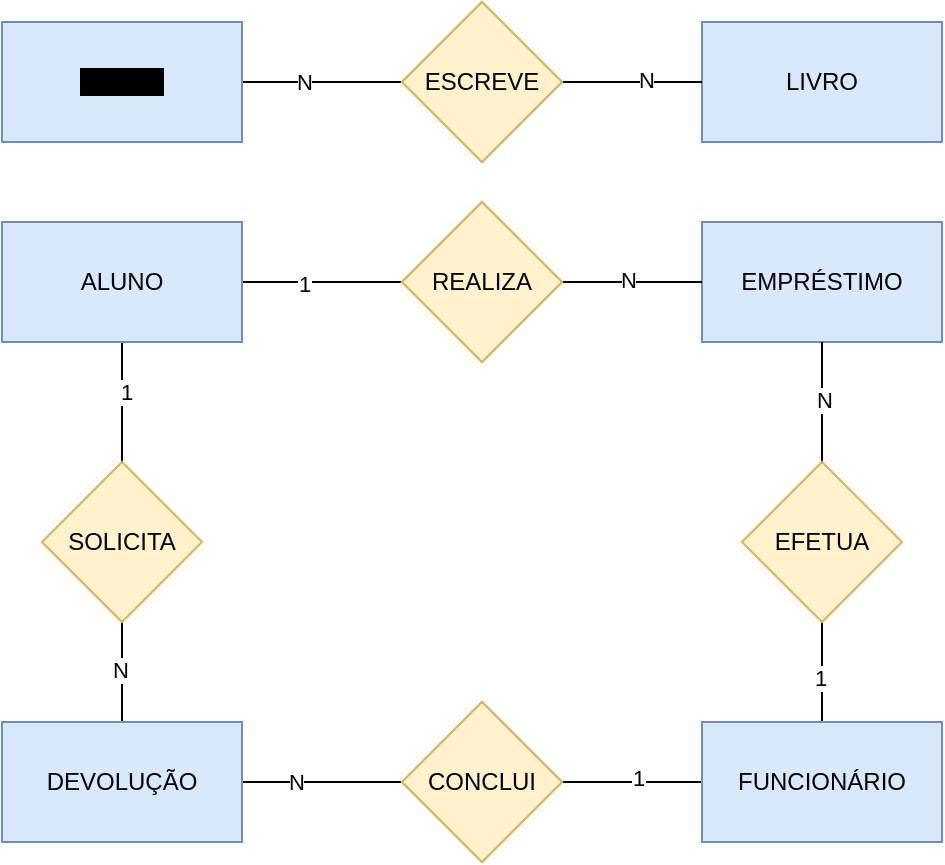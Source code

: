 <mxfile>
    <diagram name="Página-1" id="XFu26MOCRIbofugtZvZ-">
        <mxGraphModel dx="810" dy="614" grid="1" gridSize="10" guides="1" tooltips="1" connect="1" arrows="1" fold="1" page="1" pageScale="1" pageWidth="827" pageHeight="1169" math="0" shadow="0">
            <root>
                <mxCell id="0"/>
                <mxCell id="1" parent="0"/>
                <mxCell id="azss607aFff3kSMOutLu-8" style="edgeStyle=orthogonalEdgeStyle;rounded=0;orthogonalLoop=1;jettySize=auto;html=1;entryX=0;entryY=0.5;entryDx=0;entryDy=0;endArrow=none;endFill=0;" parent="1" source="azss607aFff3kSMOutLu-1" target="azss607aFff3kSMOutLu-7" edge="1">
                    <mxGeometry relative="1" as="geometry"/>
                </mxCell>
                <mxCell id="azss607aFff3kSMOutLu-23" value="N" style="edgeLabel;html=1;align=center;verticalAlign=middle;resizable=0;points=[];" parent="azss607aFff3kSMOutLu-8" vertex="1" connectable="0">
                    <mxGeometry x="-0.243" relative="1" as="geometry">
                        <mxPoint as="offset"/>
                    </mxGeometry>
                </mxCell>
                <mxCell id="azss607aFff3kSMOutLu-1" value="&lt;span style=&quot;background-color: rgb(0, 0, 0);&quot;&gt;AUTOR&lt;/span&gt;" style="rounded=0;whiteSpace=wrap;html=1;fillColor=#dae8fc;strokeColor=#6c8ebf;" parent="1" vertex="1">
                    <mxGeometry x="120" y="100" width="120" height="60" as="geometry"/>
                </mxCell>
                <mxCell id="azss607aFff3kSMOutLu-2" value="&lt;font color=&quot;#000000&quot;&gt;LIVRO&lt;/font&gt;" style="rounded=0;whiteSpace=wrap;html=1;fillColor=#dae8fc;strokeColor=#6c8ebf;" parent="1" vertex="1">
                    <mxGeometry x="470" y="100" width="120" height="60" as="geometry"/>
                </mxCell>
                <mxCell id="azss607aFff3kSMOutLu-11" style="edgeStyle=orthogonalEdgeStyle;rounded=0;orthogonalLoop=1;jettySize=auto;html=1;entryX=0;entryY=0.5;entryDx=0;entryDy=0;endArrow=none;endFill=0;" parent="1" source="azss607aFff3kSMOutLu-3" target="azss607aFff3kSMOutLu-10" edge="1">
                    <mxGeometry relative="1" as="geometry"/>
                </mxCell>
                <mxCell id="azss607aFff3kSMOutLu-24" value="1" style="edgeLabel;html=1;align=center;verticalAlign=middle;resizable=0;points=[];" parent="azss607aFff3kSMOutLu-11" vertex="1" connectable="0">
                    <mxGeometry x="-0.243" y="-1" relative="1" as="geometry">
                        <mxPoint as="offset"/>
                    </mxGeometry>
                </mxCell>
                <mxCell id="azss607aFff3kSMOutLu-20" style="edgeStyle=orthogonalEdgeStyle;rounded=0;orthogonalLoop=1;jettySize=auto;html=1;entryX=0.5;entryY=0;entryDx=0;entryDy=0;endArrow=none;endFill=0;" parent="1" source="azss607aFff3kSMOutLu-3" target="azss607aFff3kSMOutLu-19" edge="1">
                    <mxGeometry relative="1" as="geometry"/>
                </mxCell>
                <mxCell id="azss607aFff3kSMOutLu-30" value="1" style="edgeLabel;html=1;align=center;verticalAlign=middle;resizable=0;points=[];" parent="azss607aFff3kSMOutLu-20" vertex="1" connectable="0">
                    <mxGeometry x="-0.176" y="2" relative="1" as="geometry">
                        <mxPoint as="offset"/>
                    </mxGeometry>
                </mxCell>
                <mxCell id="azss607aFff3kSMOutLu-3" value="&lt;font color=&quot;#000000&quot;&gt;ALUNO&lt;/font&gt;" style="rounded=0;whiteSpace=wrap;html=1;fillColor=#dae8fc;strokeColor=#6c8ebf;" parent="1" vertex="1">
                    <mxGeometry x="120" y="200" width="120" height="60" as="geometry"/>
                </mxCell>
                <mxCell id="azss607aFff3kSMOutLu-14" style="edgeStyle=orthogonalEdgeStyle;rounded=0;orthogonalLoop=1;jettySize=auto;html=1;entryX=0.5;entryY=1;entryDx=0;entryDy=0;endArrow=none;endFill=0;" parent="1" source="azss607aFff3kSMOutLu-4" target="azss607aFff3kSMOutLu-13" edge="1">
                    <mxGeometry relative="1" as="geometry"/>
                </mxCell>
                <mxCell id="azss607aFff3kSMOutLu-26" value="1" style="edgeLabel;html=1;align=center;verticalAlign=middle;resizable=0;points=[];" parent="azss607aFff3kSMOutLu-14" vertex="1" connectable="0">
                    <mxGeometry x="-0.126" y="1" relative="1" as="geometry">
                        <mxPoint as="offset"/>
                    </mxGeometry>
                </mxCell>
                <mxCell id="azss607aFff3kSMOutLu-17" style="edgeStyle=orthogonalEdgeStyle;rounded=0;orthogonalLoop=1;jettySize=auto;html=1;entryX=1;entryY=0.5;entryDx=0;entryDy=0;endArrow=none;endFill=0;" parent="1" source="azss607aFff3kSMOutLu-4" target="azss607aFff3kSMOutLu-16" edge="1">
                    <mxGeometry relative="1" as="geometry">
                        <Array as="points">
                            <mxPoint x="430" y="480"/>
                            <mxPoint x="430" y="480"/>
                        </Array>
                    </mxGeometry>
                </mxCell>
                <mxCell id="azss607aFff3kSMOutLu-28" value="1" style="edgeLabel;html=1;align=center;verticalAlign=middle;resizable=0;points=[];" parent="azss607aFff3kSMOutLu-17" vertex="1" connectable="0">
                    <mxGeometry x="-0.078" y="-2" relative="1" as="geometry">
                        <mxPoint as="offset"/>
                    </mxGeometry>
                </mxCell>
                <mxCell id="azss607aFff3kSMOutLu-4" value="&lt;font color=&quot;#000000&quot;&gt;FUNCIONÁRIO&lt;/font&gt;" style="rounded=0;whiteSpace=wrap;html=1;fillColor=#dae8fc;strokeColor=#6c8ebf;" parent="1" vertex="1">
                    <mxGeometry x="470" y="450" width="120" height="60" as="geometry"/>
                </mxCell>
                <mxCell id="azss607aFff3kSMOutLu-5" value="&lt;font color=&quot;#000000&quot;&gt;EMPRÉSTIMO&lt;/font&gt;" style="rounded=0;whiteSpace=wrap;html=1;fillColor=#dae8fc;strokeColor=#6c8ebf;" parent="1" vertex="1">
                    <mxGeometry x="470" y="200" width="120" height="60" as="geometry"/>
                </mxCell>
                <mxCell id="azss607aFff3kSMOutLu-6" value="DEVOLUÇÃO" style="rounded=0;whiteSpace=wrap;html=1;fillColor=#dae8fc;strokeColor=#6c8ebf;" parent="1" vertex="1">
                    <mxGeometry x="120" y="450" width="120" height="60" as="geometry"/>
                </mxCell>
                <mxCell id="azss607aFff3kSMOutLu-9" style="edgeStyle=orthogonalEdgeStyle;rounded=0;orthogonalLoop=1;jettySize=auto;html=1;endArrow=none;endFill=0;" parent="1" source="azss607aFff3kSMOutLu-7" target="azss607aFff3kSMOutLu-2" edge="1">
                    <mxGeometry relative="1" as="geometry"/>
                </mxCell>
                <mxCell id="azss607aFff3kSMOutLu-22" value="N" style="edgeLabel;html=1;align=center;verticalAlign=middle;resizable=0;points=[];" parent="azss607aFff3kSMOutLu-9" vertex="1" connectable="0">
                    <mxGeometry x="0.192" y="1" relative="1" as="geometry">
                        <mxPoint as="offset"/>
                    </mxGeometry>
                </mxCell>
                <mxCell id="azss607aFff3kSMOutLu-7" value="ESCREVE" style="rhombus;whiteSpace=wrap;html=1;fillColor=#fff2cc;strokeColor=#d6b656;" parent="1" vertex="1">
                    <mxGeometry x="320" y="90" width="80" height="80" as="geometry"/>
                </mxCell>
                <mxCell id="azss607aFff3kSMOutLu-12" style="edgeStyle=orthogonalEdgeStyle;rounded=0;orthogonalLoop=1;jettySize=auto;html=1;entryX=0;entryY=0.5;entryDx=0;entryDy=0;endArrow=none;endFill=0;" parent="1" source="azss607aFff3kSMOutLu-10" target="azss607aFff3kSMOutLu-5" edge="1">
                    <mxGeometry relative="1" as="geometry"/>
                </mxCell>
                <mxCell id="azss607aFff3kSMOutLu-25" value="N" style="edgeLabel;html=1;align=center;verticalAlign=middle;resizable=0;points=[];" parent="azss607aFff3kSMOutLu-12" vertex="1" connectable="0">
                    <mxGeometry x="-0.069" y="1" relative="1" as="geometry">
                        <mxPoint as="offset"/>
                    </mxGeometry>
                </mxCell>
                <mxCell id="azss607aFff3kSMOutLu-10" value="REALIZA" style="rhombus;whiteSpace=wrap;html=1;fillColor=#fff2cc;strokeColor=#d6b656;" parent="1" vertex="1">
                    <mxGeometry x="320" y="190" width="80" height="80" as="geometry"/>
                </mxCell>
                <mxCell id="azss607aFff3kSMOutLu-15" style="edgeStyle=orthogonalEdgeStyle;rounded=0;orthogonalLoop=1;jettySize=auto;html=1;entryX=0.5;entryY=1;entryDx=0;entryDy=0;endArrow=none;endFill=0;" parent="1" source="azss607aFff3kSMOutLu-13" target="azss607aFff3kSMOutLu-5" edge="1">
                    <mxGeometry relative="1" as="geometry"/>
                </mxCell>
                <mxCell id="azss607aFff3kSMOutLu-27" value="N" style="edgeLabel;html=1;align=center;verticalAlign=middle;resizable=0;points=[];" parent="azss607aFff3kSMOutLu-15" vertex="1" connectable="0">
                    <mxGeometry x="0.043" y="-1" relative="1" as="geometry">
                        <mxPoint as="offset"/>
                    </mxGeometry>
                </mxCell>
                <mxCell id="azss607aFff3kSMOutLu-13" value="&lt;font color=&quot;#000000&quot;&gt;EFETUA&lt;/font&gt;" style="rhombus;whiteSpace=wrap;html=1;fillColor=#fff2cc;strokeColor=#d6b656;" parent="1" vertex="1">
                    <mxGeometry x="490" y="320" width="80" height="80" as="geometry"/>
                </mxCell>
                <mxCell id="azss607aFff3kSMOutLu-18" style="edgeStyle=orthogonalEdgeStyle;rounded=0;orthogonalLoop=1;jettySize=auto;html=1;entryX=1;entryY=0.5;entryDx=0;entryDy=0;endArrow=none;endFill=0;" parent="1" source="azss607aFff3kSMOutLu-16" target="azss607aFff3kSMOutLu-6" edge="1">
                    <mxGeometry relative="1" as="geometry"/>
                </mxCell>
                <mxCell id="azss607aFff3kSMOutLu-29" value="N" style="edgeLabel;html=1;align=center;verticalAlign=middle;resizable=0;points=[];" parent="azss607aFff3kSMOutLu-18" vertex="1" connectable="0">
                    <mxGeometry x="0.329" relative="1" as="geometry">
                        <mxPoint as="offset"/>
                    </mxGeometry>
                </mxCell>
                <mxCell id="azss607aFff3kSMOutLu-16" value="CONCLUI" style="rhombus;whiteSpace=wrap;html=1;fillColor=#fff2cc;strokeColor=#d6b656;" parent="1" vertex="1">
                    <mxGeometry x="320" y="440" width="80" height="80" as="geometry"/>
                </mxCell>
                <mxCell id="azss607aFff3kSMOutLu-21" style="edgeStyle=orthogonalEdgeStyle;rounded=0;orthogonalLoop=1;jettySize=auto;html=1;entryX=0.5;entryY=0;entryDx=0;entryDy=0;endArrow=none;endFill=0;" parent="1" source="azss607aFff3kSMOutLu-19" target="azss607aFff3kSMOutLu-6" edge="1">
                    <mxGeometry relative="1" as="geometry"/>
                </mxCell>
                <mxCell id="azss607aFff3kSMOutLu-31" value="N" style="edgeLabel;html=1;align=center;verticalAlign=middle;resizable=0;points=[];" parent="azss607aFff3kSMOutLu-21" vertex="1" connectable="0">
                    <mxGeometry x="-0.057" y="-1" relative="1" as="geometry">
                        <mxPoint as="offset"/>
                    </mxGeometry>
                </mxCell>
                <mxCell id="azss607aFff3kSMOutLu-19" value="&lt;font color=&quot;#000000&quot;&gt;SOLICITA&lt;/font&gt;" style="rhombus;whiteSpace=wrap;html=1;fillColor=#fff2cc;strokeColor=#d6b656;" parent="1" vertex="1">
                    <mxGeometry x="140" y="320" width="80" height="80" as="geometry"/>
                </mxCell>
                <mxCell id="2" value="&lt;font color=&quot;#000000&quot;&gt;REALIZA&lt;/font&gt;" style="rhombus;whiteSpace=wrap;html=1;fillColor=#fff2cc;strokeColor=#d6b656;" vertex="1" parent="1">
                    <mxGeometry x="320" y="190" width="80" height="80" as="geometry"/>
                </mxCell>
                <mxCell id="3" value="&lt;font color=&quot;#000000&quot;&gt;ESCREVE&lt;/font&gt;" style="rhombus;whiteSpace=wrap;html=1;fillColor=#fff2cc;strokeColor=#d6b656;" vertex="1" parent="1">
                    <mxGeometry x="320" y="90" width="80" height="80" as="geometry"/>
                </mxCell>
                <mxCell id="4" value="&lt;font color=&quot;#000000&quot;&gt;DEVOLUÇÃO&lt;/font&gt;" style="rounded=0;whiteSpace=wrap;html=1;fillColor=#dae8fc;strokeColor=#6c8ebf;" vertex="1" parent="1">
                    <mxGeometry x="120" y="450" width="120" height="60" as="geometry"/>
                </mxCell>
                <mxCell id="5" value="&lt;font color=&quot;#000000&quot;&gt;CONCLUI&lt;/font&gt;" style="rhombus;whiteSpace=wrap;html=1;fillColor=#fff2cc;strokeColor=#d6b656;" vertex="1" parent="1">
                    <mxGeometry x="320" y="440" width="80" height="80" as="geometry"/>
                </mxCell>
            </root>
        </mxGraphModel>
    </diagram>
</mxfile>